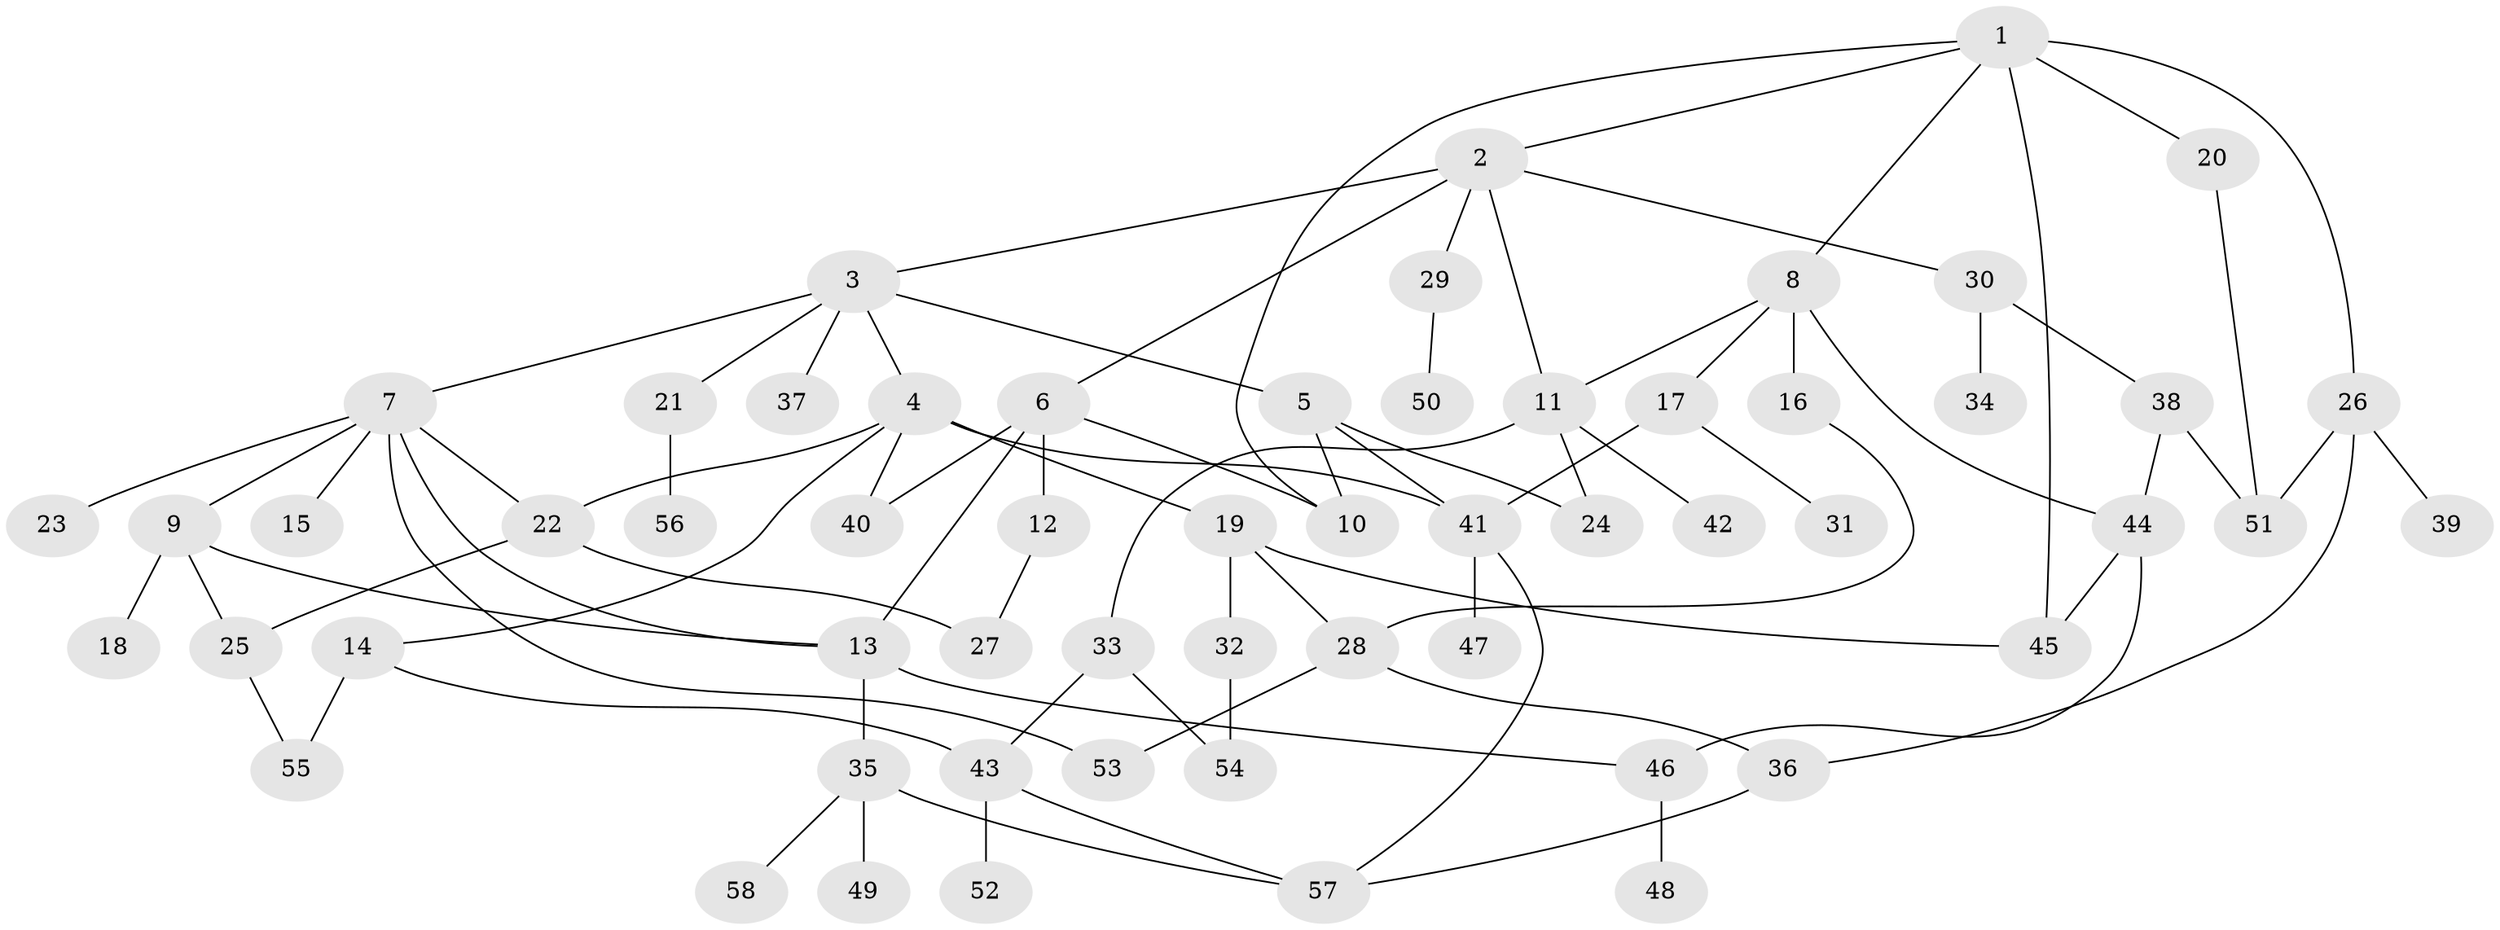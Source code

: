 // coarse degree distribution, {1: 0.3448275862068966, 8: 0.034482758620689655, 6: 0.06896551724137931, 5: 0.10344827586206896, 2: 0.2413793103448276, 7: 0.034482758620689655, 10: 0.034482758620689655, 3: 0.06896551724137931, 4: 0.06896551724137931}
// Generated by graph-tools (version 1.1) at 2025/45/03/04/25 21:45:12]
// undirected, 58 vertices, 84 edges
graph export_dot {
graph [start="1"]
  node [color=gray90,style=filled];
  1;
  2;
  3;
  4;
  5;
  6;
  7;
  8;
  9;
  10;
  11;
  12;
  13;
  14;
  15;
  16;
  17;
  18;
  19;
  20;
  21;
  22;
  23;
  24;
  25;
  26;
  27;
  28;
  29;
  30;
  31;
  32;
  33;
  34;
  35;
  36;
  37;
  38;
  39;
  40;
  41;
  42;
  43;
  44;
  45;
  46;
  47;
  48;
  49;
  50;
  51;
  52;
  53;
  54;
  55;
  56;
  57;
  58;
  1 -- 2;
  1 -- 8;
  1 -- 10;
  1 -- 20;
  1 -- 26;
  1 -- 45;
  2 -- 3;
  2 -- 6;
  2 -- 29;
  2 -- 30;
  2 -- 11;
  3 -- 4;
  3 -- 5;
  3 -- 7;
  3 -- 21;
  3 -- 37;
  4 -- 14;
  4 -- 19;
  4 -- 22;
  4 -- 41;
  4 -- 40;
  5 -- 24;
  5 -- 41;
  5 -- 10;
  6 -- 12;
  6 -- 40;
  6 -- 13;
  6 -- 10;
  7 -- 9;
  7 -- 15;
  7 -- 23;
  7 -- 53;
  7 -- 22;
  7 -- 13;
  8 -- 11;
  8 -- 16;
  8 -- 17;
  8 -- 44;
  9 -- 13;
  9 -- 18;
  9 -- 25;
  11 -- 24;
  11 -- 33;
  11 -- 42;
  12 -- 27;
  13 -- 35;
  13 -- 46;
  14 -- 55;
  14 -- 43;
  16 -- 28;
  17 -- 31;
  17 -- 41;
  19 -- 28;
  19 -- 32;
  19 -- 45;
  20 -- 51;
  21 -- 56;
  22 -- 27;
  22 -- 25;
  25 -- 55;
  26 -- 36;
  26 -- 39;
  26 -- 51;
  28 -- 53;
  28 -- 36;
  29 -- 50;
  30 -- 34;
  30 -- 38;
  32 -- 54;
  33 -- 43;
  33 -- 54;
  35 -- 49;
  35 -- 57;
  35 -- 58;
  36 -- 57;
  38 -- 44;
  38 -- 51;
  41 -- 47;
  41 -- 57;
  43 -- 52;
  43 -- 57;
  44 -- 45;
  44 -- 46;
  46 -- 48;
}
